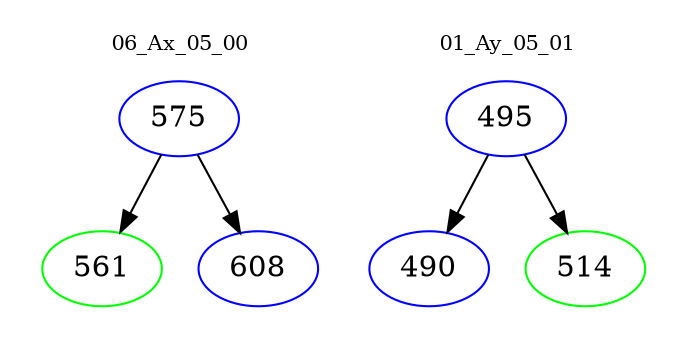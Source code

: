 digraph{
subgraph cluster_0 {
color = white
label = "06_Ax_05_00";
fontsize=10;
T0_575 [label="575", color="blue"]
T0_575 -> T0_561 [color="black"]
T0_561 [label="561", color="green"]
T0_575 -> T0_608 [color="black"]
T0_608 [label="608", color="blue"]
}
subgraph cluster_1 {
color = white
label = "01_Ay_05_01";
fontsize=10;
T1_495 [label="495", color="blue"]
T1_495 -> T1_490 [color="black"]
T1_490 [label="490", color="blue"]
T1_495 -> T1_514 [color="black"]
T1_514 [label="514", color="green"]
}
}
